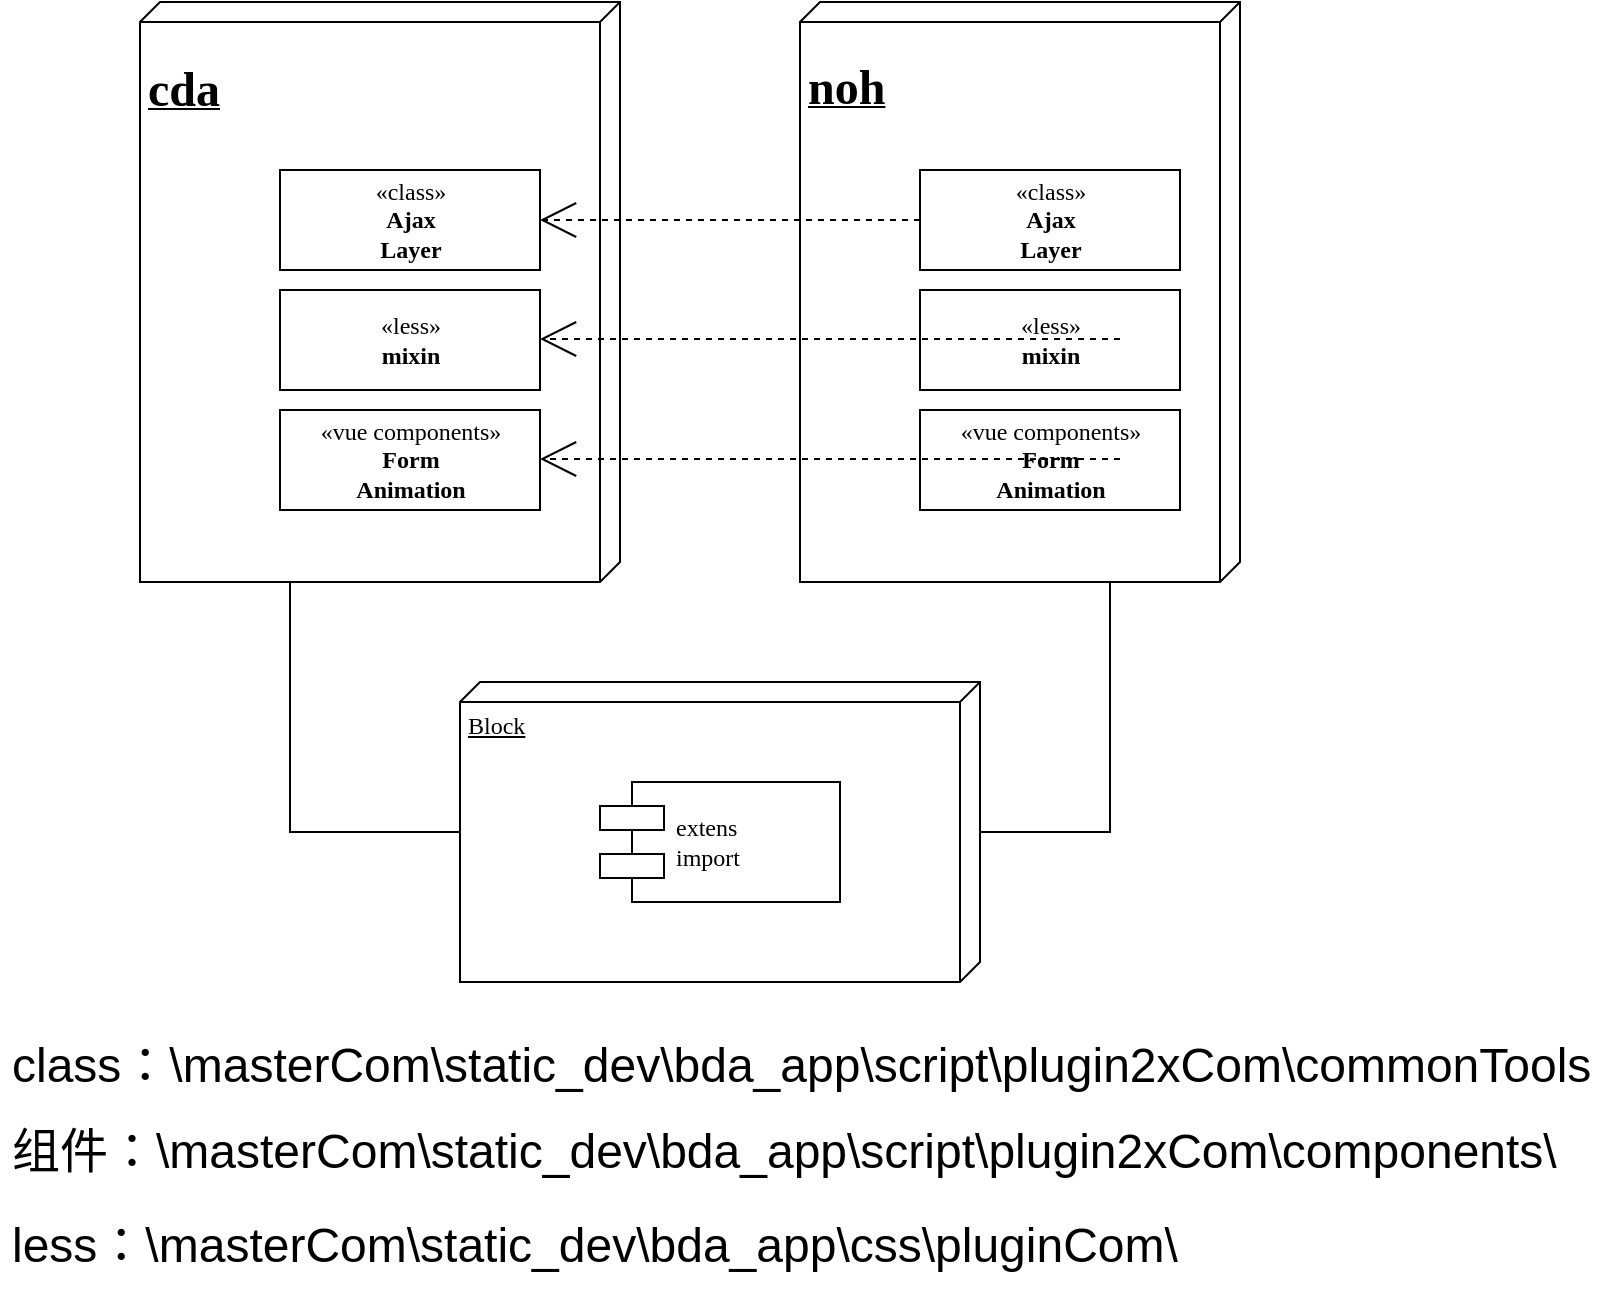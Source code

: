 <mxfile version="16.6.1" type="github">
  <diagram name="Page-1" id="5f0bae14-7c28-e335-631c-24af17079c00">
    <mxGraphModel dx="1422" dy="762" grid="1" gridSize="10" guides="1" tooltips="1" connect="1" arrows="1" fold="1" page="1" pageScale="1" pageWidth="1100" pageHeight="850" background="none" math="0" shadow="0">
      <root>
        <mxCell id="0" />
        <mxCell id="1" parent="0" />
        <mxCell id="39150e848f15840c-1" value="&lt;h2&gt;&lt;font style=&quot;font-size: 24px&quot;&gt;cda&lt;/font&gt;&lt;/h2&gt;" style="verticalAlign=top;align=left;spacingTop=8;spacingLeft=2;spacingRight=12;shape=cube;size=10;direction=south;fontStyle=4;html=1;rounded=0;shadow=0;comic=0;labelBackgroundColor=none;strokeWidth=1;fontFamily=Verdana;fontSize=12" parent="1" vertex="1">
          <mxGeometry x="210" y="70" width="240" height="290" as="geometry" />
        </mxCell>
        <mxCell id="39150e848f15840c-2" value="&lt;h3&gt;&lt;font style=&quot;font-size: 24px&quot;&gt;noh&lt;/font&gt;&lt;/h3&gt;" style="verticalAlign=top;align=left;spacingTop=8;spacingLeft=2;spacingRight=12;shape=cube;size=10;direction=south;fontStyle=4;html=1;rounded=0;shadow=0;comic=0;labelBackgroundColor=none;strokeWidth=1;fontFamily=Verdana;fontSize=12" parent="1" vertex="1">
          <mxGeometry x="540" y="70" width="220" height="290" as="geometry" />
        </mxCell>
        <mxCell id="39150e848f15840c-3" value="Block" style="verticalAlign=top;align=left;spacingTop=8;spacingLeft=2;spacingRight=12;shape=cube;size=10;direction=south;fontStyle=4;html=1;rounded=0;shadow=0;comic=0;labelBackgroundColor=none;strokeWidth=1;fontFamily=Verdana;fontSize=12" parent="1" vertex="1">
          <mxGeometry x="370" y="410" width="260" height="150" as="geometry" />
        </mxCell>
        <mxCell id="39150e848f15840c-4" value="«class»&lt;br&gt;&lt;b&gt;Ajax&lt;br&gt;Layer&lt;br&gt;&lt;/b&gt;" style="html=1;rounded=0;shadow=0;comic=0;labelBackgroundColor=none;strokeWidth=1;fontFamily=Verdana;fontSize=12;align=center;" parent="1" vertex="1">
          <mxGeometry x="280" y="154" width="130" height="50" as="geometry" />
        </mxCell>
        <mxCell id="39150e848f15840c-10" value="extens&lt;br&gt;import" style="shape=component;align=left;spacingLeft=36;rounded=0;shadow=0;comic=0;labelBackgroundColor=none;strokeWidth=1;fontFamily=Verdana;fontSize=12;html=1;" parent="1" vertex="1">
          <mxGeometry x="440" y="460" width="120" height="60" as="geometry" />
        </mxCell>
        <mxCell id="39150e848f15840c-12" style="edgeStyle=none;rounded=0;html=1;dashed=1;labelBackgroundColor=none;startArrow=none;startFill=0;startSize=8;endArrow=open;endFill=0;endSize=16;fontFamily=Verdana;fontSize=12;entryX=1;entryY=0.5;entryDx=0;entryDy=0;exitX=0;exitY=0.5;exitDx=0;exitDy=0;" parent="1" source="lXO20IBeWNpuR4DDQEWW-3" target="39150e848f15840c-4" edge="1">
          <mxGeometry relative="1" as="geometry">
            <mxPoint x="622.929" y="291.071" as="targetPoint" />
          </mxGeometry>
        </mxCell>
        <mxCell id="39150e848f15840c-17" style="edgeStyle=orthogonalEdgeStyle;rounded=0;html=1;labelBackgroundColor=none;startArrow=none;startFill=0;startSize=8;endArrow=none;endFill=0;endSize=16;fontFamily=Verdana;fontSize=12;" parent="1" source="39150e848f15840c-3" target="39150e848f15840c-2" edge="1">
          <mxGeometry relative="1" as="geometry">
            <Array as="points">
              <mxPoint x="695" y="485" />
            </Array>
          </mxGeometry>
        </mxCell>
        <mxCell id="39150e848f15840c-18" style="edgeStyle=orthogonalEdgeStyle;rounded=0;html=1;labelBackgroundColor=none;startArrow=none;startFill=0;startSize=8;endArrow=none;endFill=0;endSize=16;fontFamily=Verdana;fontSize=12;" parent="1" source="39150e848f15840c-3" target="39150e848f15840c-1" edge="1">
          <mxGeometry relative="1" as="geometry">
            <Array as="points">
              <mxPoint x="285" y="485" />
            </Array>
          </mxGeometry>
        </mxCell>
        <mxCell id="lXO20IBeWNpuR4DDQEWW-1" value="«less»&lt;br&gt;&lt;b&gt;mixin&lt;br&gt;&lt;/b&gt;" style="html=1;rounded=0;shadow=0;comic=0;labelBackgroundColor=none;strokeWidth=1;fontFamily=Verdana;fontSize=12;align=center;" vertex="1" parent="1">
          <mxGeometry x="280" y="214" width="130" height="50" as="geometry" />
        </mxCell>
        <mxCell id="lXO20IBeWNpuR4DDQEWW-2" value="«vue components»&lt;br&gt;&lt;b&gt;Form&lt;br&gt;Animation&lt;br&gt;&lt;/b&gt;" style="html=1;rounded=0;shadow=0;comic=0;labelBackgroundColor=none;strokeWidth=1;fontFamily=Verdana;fontSize=12;align=center;" vertex="1" parent="1">
          <mxGeometry x="280" y="274" width="130" height="50" as="geometry" />
        </mxCell>
        <mxCell id="lXO20IBeWNpuR4DDQEWW-3" value="«class»&lt;br&gt;&lt;b&gt;Ajax&lt;br&gt;Layer&lt;br&gt;&lt;/b&gt;" style="html=1;rounded=0;shadow=0;comic=0;labelBackgroundColor=none;strokeWidth=1;fontFamily=Verdana;fontSize=12;align=center;" vertex="1" parent="1">
          <mxGeometry x="600" y="154" width="130" height="50" as="geometry" />
        </mxCell>
        <mxCell id="lXO20IBeWNpuR4DDQEWW-4" value="«less»&lt;br&gt;&lt;b&gt;mixin&lt;br&gt;&lt;/b&gt;" style="html=1;rounded=0;shadow=0;comic=0;labelBackgroundColor=none;strokeWidth=1;fontFamily=Verdana;fontSize=12;align=center;" vertex="1" parent="1">
          <mxGeometry x="600" y="214" width="130" height="50" as="geometry" />
        </mxCell>
        <mxCell id="lXO20IBeWNpuR4DDQEWW-5" value="«vue components»&lt;br&gt;&lt;b&gt;Form&lt;br&gt;Animation&lt;br&gt;&lt;/b&gt;" style="html=1;rounded=0;shadow=0;comic=0;labelBackgroundColor=none;strokeWidth=1;fontFamily=Verdana;fontSize=12;align=center;" vertex="1" parent="1">
          <mxGeometry x="600" y="274" width="130" height="50" as="geometry" />
        </mxCell>
        <mxCell id="lXO20IBeWNpuR4DDQEWW-8" style="edgeStyle=none;rounded=0;html=1;dashed=1;labelBackgroundColor=none;startArrow=none;startFill=0;startSize=8;endArrow=open;endFill=0;endSize=16;fontFamily=Verdana;fontSize=12;entryX=1;entryY=0.5;entryDx=0;entryDy=0;exitX=0;exitY=0.5;exitDx=0;exitDy=0;" edge="1" parent="1">
          <mxGeometry relative="1" as="geometry">
            <mxPoint x="700" y="238.5" as="sourcePoint" />
            <mxPoint x="410" y="238.5" as="targetPoint" />
          </mxGeometry>
        </mxCell>
        <mxCell id="lXO20IBeWNpuR4DDQEWW-9" style="edgeStyle=none;rounded=0;html=1;dashed=1;labelBackgroundColor=none;startArrow=none;startFill=0;startSize=8;endArrow=open;endFill=0;endSize=16;fontFamily=Verdana;fontSize=12;entryX=1;entryY=0.5;entryDx=0;entryDy=0;exitX=0;exitY=0.5;exitDx=0;exitDy=0;" edge="1" parent="1">
          <mxGeometry relative="1" as="geometry">
            <mxPoint x="700" y="298.5" as="sourcePoint" />
            <mxPoint x="410" y="298.5" as="targetPoint" />
          </mxGeometry>
        </mxCell>
        <mxCell id="lXO20IBeWNpuR4DDQEWW-11" value="class：\masterCom\static_dev\bda_app\script\plugin2xCom\commonTools\class\" style="text;strokeColor=none;fillColor=none;align=left;verticalAlign=top;spacingLeft=4;spacingRight=4;overflow=hidden;rotatable=0;points=[[0,0.5],[1,0.5]];portConstraint=eastwest;fontSize=24;" vertex="1" parent="1">
          <mxGeometry x="140" y="580" width="800" height="43" as="geometry" />
        </mxCell>
        <mxCell id="lXO20IBeWNpuR4DDQEWW-12" value="组件：\masterCom\static_dev\bda_app\script\plugin2xCom\components\" style="text;strokeColor=none;fillColor=none;align=left;verticalAlign=top;spacingLeft=4;spacingRight=4;overflow=hidden;rotatable=0;points=[[0,0.5],[1,0.5]];portConstraint=eastwest;fontSize=24;" vertex="1" parent="1">
          <mxGeometry x="140" y="623" width="800" height="43" as="geometry" />
        </mxCell>
        <mxCell id="lXO20IBeWNpuR4DDQEWW-13" value="less：\masterCom\static_dev\bda_app\css\pluginCom\" style="text;strokeColor=none;fillColor=none;align=left;verticalAlign=top;spacingLeft=4;spacingRight=4;overflow=hidden;rotatable=0;points=[[0,0.5],[1,0.5]];portConstraint=eastwest;fontSize=24;" vertex="1" parent="1">
          <mxGeometry x="140" y="670" width="800" height="43" as="geometry" />
        </mxCell>
      </root>
    </mxGraphModel>
  </diagram>
</mxfile>
